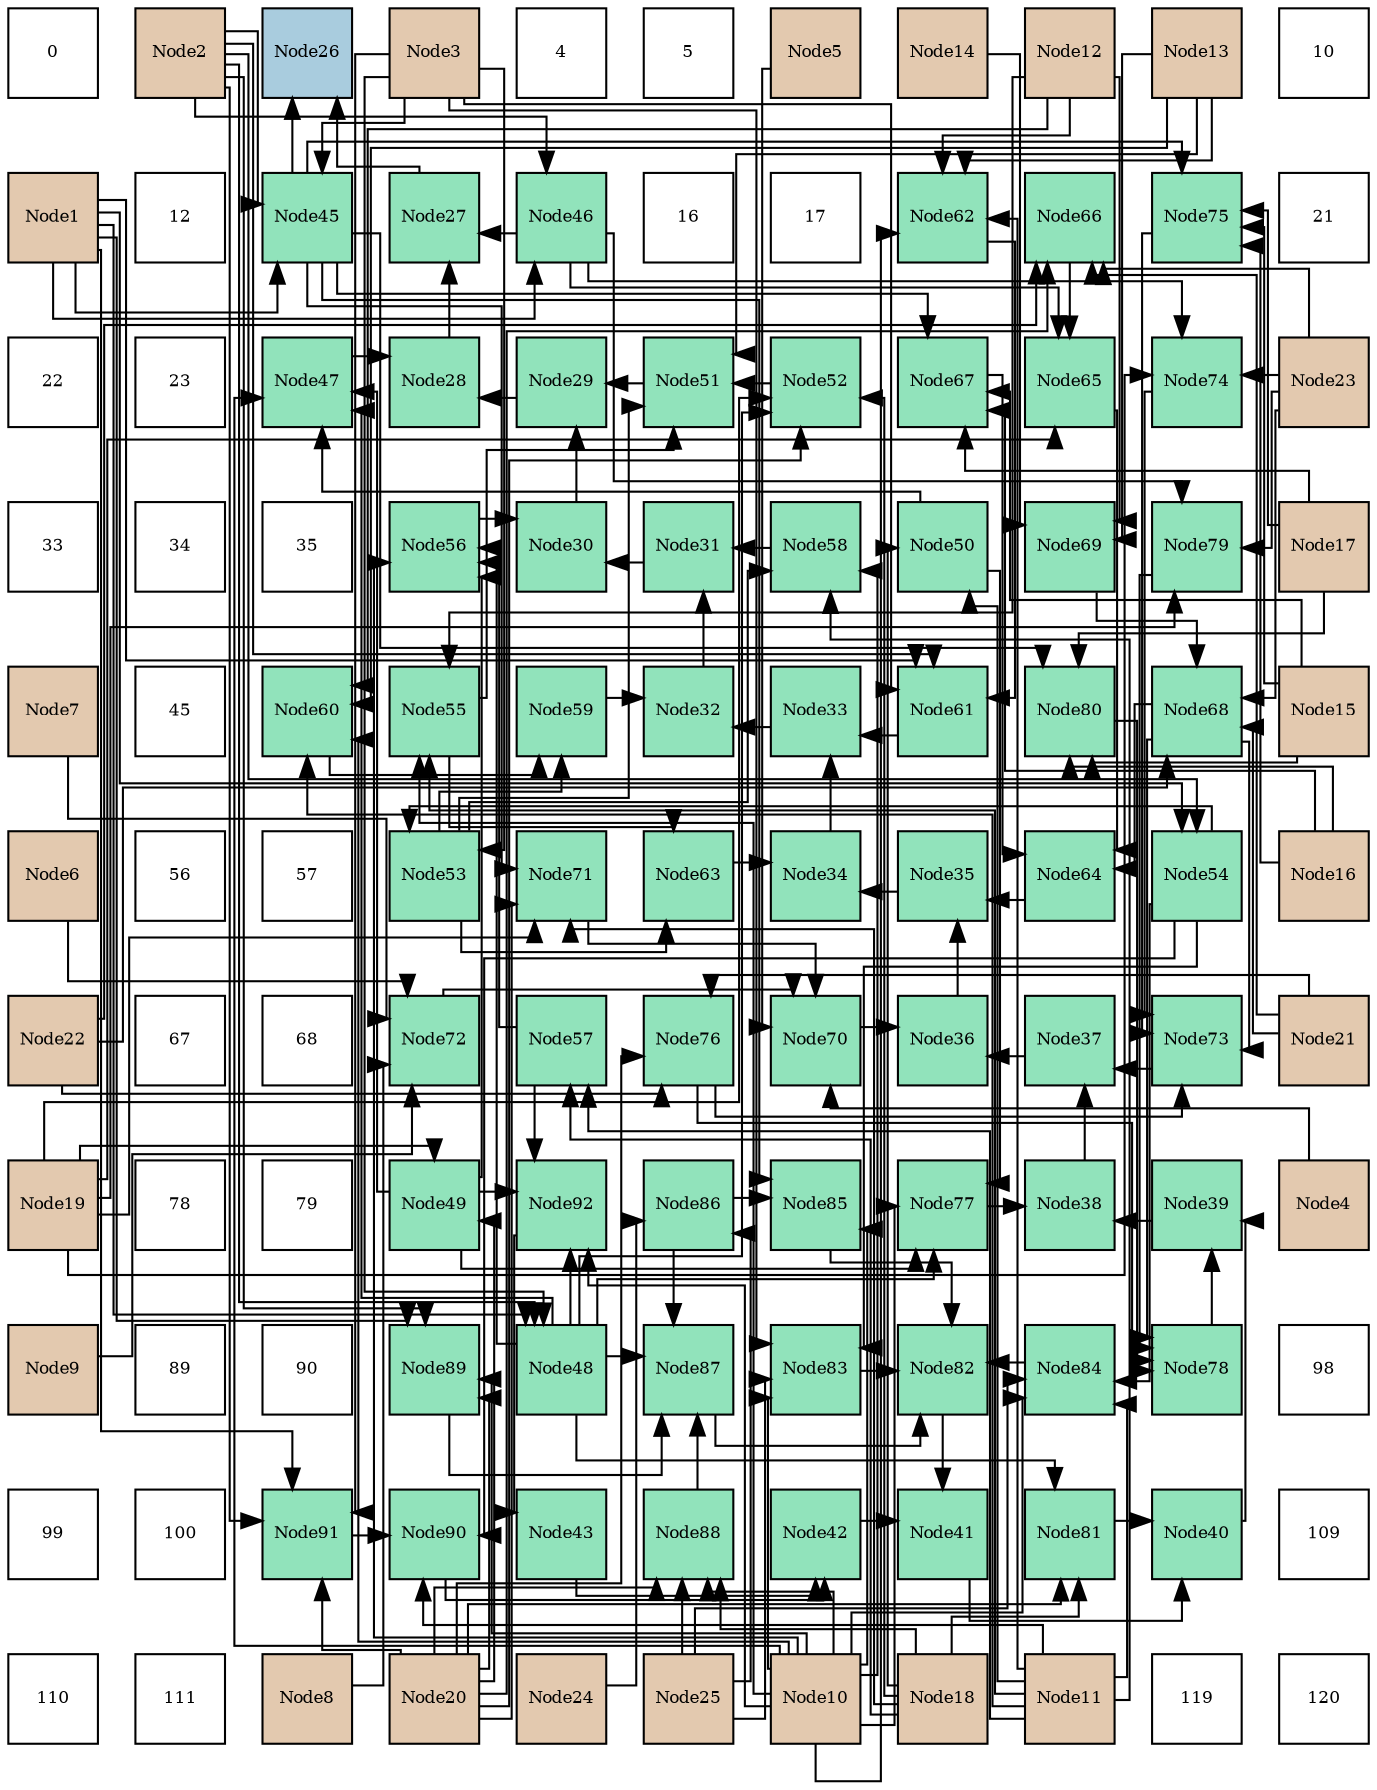 digraph layout{
 rankdir=TB;
 splines=ortho;
 node [style=filled shape=square fixedsize=true width=0.6];
0[label="0", fontsize=8, fillcolor="#ffffff"];
1[label="Node2", fontsize=8, fillcolor="#e3c9af"];
2[label="Node26", fontsize=8, fillcolor="#a9ccde"];
3[label="Node3", fontsize=8, fillcolor="#e3c9af"];
4[label="4", fontsize=8, fillcolor="#ffffff"];
5[label="5", fontsize=8, fillcolor="#ffffff"];
6[label="Node5", fontsize=8, fillcolor="#e3c9af"];
7[label="Node14", fontsize=8, fillcolor="#e3c9af"];
8[label="Node12", fontsize=8, fillcolor="#e3c9af"];
9[label="Node13", fontsize=8, fillcolor="#e3c9af"];
10[label="10", fontsize=8, fillcolor="#ffffff"];
11[label="Node1", fontsize=8, fillcolor="#e3c9af"];
12[label="12", fontsize=8, fillcolor="#ffffff"];
13[label="Node45", fontsize=8, fillcolor="#91e3bb"];
14[label="Node27", fontsize=8, fillcolor="#91e3bb"];
15[label="Node46", fontsize=8, fillcolor="#91e3bb"];
16[label="16", fontsize=8, fillcolor="#ffffff"];
17[label="17", fontsize=8, fillcolor="#ffffff"];
18[label="Node62", fontsize=8, fillcolor="#91e3bb"];
19[label="Node66", fontsize=8, fillcolor="#91e3bb"];
20[label="Node75", fontsize=8, fillcolor="#91e3bb"];
21[label="21", fontsize=8, fillcolor="#ffffff"];
22[label="22", fontsize=8, fillcolor="#ffffff"];
23[label="23", fontsize=8, fillcolor="#ffffff"];
24[label="Node47", fontsize=8, fillcolor="#91e3bb"];
25[label="Node28", fontsize=8, fillcolor="#91e3bb"];
26[label="Node29", fontsize=8, fillcolor="#91e3bb"];
27[label="Node51", fontsize=8, fillcolor="#91e3bb"];
28[label="Node52", fontsize=8, fillcolor="#91e3bb"];
29[label="Node67", fontsize=8, fillcolor="#91e3bb"];
30[label="Node65", fontsize=8, fillcolor="#91e3bb"];
31[label="Node74", fontsize=8, fillcolor="#91e3bb"];
32[label="Node23", fontsize=8, fillcolor="#e3c9af"];
33[label="33", fontsize=8, fillcolor="#ffffff"];
34[label="34", fontsize=8, fillcolor="#ffffff"];
35[label="35", fontsize=8, fillcolor="#ffffff"];
36[label="Node56", fontsize=8, fillcolor="#91e3bb"];
37[label="Node30", fontsize=8, fillcolor="#91e3bb"];
38[label="Node31", fontsize=8, fillcolor="#91e3bb"];
39[label="Node58", fontsize=8, fillcolor="#91e3bb"];
40[label="Node50", fontsize=8, fillcolor="#91e3bb"];
41[label="Node69", fontsize=8, fillcolor="#91e3bb"];
42[label="Node79", fontsize=8, fillcolor="#91e3bb"];
43[label="Node17", fontsize=8, fillcolor="#e3c9af"];
44[label="Node7", fontsize=8, fillcolor="#e3c9af"];
45[label="45", fontsize=8, fillcolor="#ffffff"];
46[label="Node60", fontsize=8, fillcolor="#91e3bb"];
47[label="Node55", fontsize=8, fillcolor="#91e3bb"];
48[label="Node59", fontsize=8, fillcolor="#91e3bb"];
49[label="Node32", fontsize=8, fillcolor="#91e3bb"];
50[label="Node33", fontsize=8, fillcolor="#91e3bb"];
51[label="Node61", fontsize=8, fillcolor="#91e3bb"];
52[label="Node80", fontsize=8, fillcolor="#91e3bb"];
53[label="Node68", fontsize=8, fillcolor="#91e3bb"];
54[label="Node15", fontsize=8, fillcolor="#e3c9af"];
55[label="Node6", fontsize=8, fillcolor="#e3c9af"];
56[label="56", fontsize=8, fillcolor="#ffffff"];
57[label="57", fontsize=8, fillcolor="#ffffff"];
58[label="Node53", fontsize=8, fillcolor="#91e3bb"];
59[label="Node71", fontsize=8, fillcolor="#91e3bb"];
60[label="Node63", fontsize=8, fillcolor="#91e3bb"];
61[label="Node34", fontsize=8, fillcolor="#91e3bb"];
62[label="Node35", fontsize=8, fillcolor="#91e3bb"];
63[label="Node64", fontsize=8, fillcolor="#91e3bb"];
64[label="Node54", fontsize=8, fillcolor="#91e3bb"];
65[label="Node16", fontsize=8, fillcolor="#e3c9af"];
66[label="Node22", fontsize=8, fillcolor="#e3c9af"];
67[label="67", fontsize=8, fillcolor="#ffffff"];
68[label="68", fontsize=8, fillcolor="#ffffff"];
69[label="Node72", fontsize=8, fillcolor="#91e3bb"];
70[label="Node57", fontsize=8, fillcolor="#91e3bb"];
71[label="Node76", fontsize=8, fillcolor="#91e3bb"];
72[label="Node70", fontsize=8, fillcolor="#91e3bb"];
73[label="Node36", fontsize=8, fillcolor="#91e3bb"];
74[label="Node37", fontsize=8, fillcolor="#91e3bb"];
75[label="Node73", fontsize=8, fillcolor="#91e3bb"];
76[label="Node21", fontsize=8, fillcolor="#e3c9af"];
77[label="Node19", fontsize=8, fillcolor="#e3c9af"];
78[label="78", fontsize=8, fillcolor="#ffffff"];
79[label="79", fontsize=8, fillcolor="#ffffff"];
80[label="Node49", fontsize=8, fillcolor="#91e3bb"];
81[label="Node92", fontsize=8, fillcolor="#91e3bb"];
82[label="Node86", fontsize=8, fillcolor="#91e3bb"];
83[label="Node85", fontsize=8, fillcolor="#91e3bb"];
84[label="Node77", fontsize=8, fillcolor="#91e3bb"];
85[label="Node38", fontsize=8, fillcolor="#91e3bb"];
86[label="Node39", fontsize=8, fillcolor="#91e3bb"];
87[label="Node4", fontsize=8, fillcolor="#e3c9af"];
88[label="Node9", fontsize=8, fillcolor="#e3c9af"];
89[label="89", fontsize=8, fillcolor="#ffffff"];
90[label="90", fontsize=8, fillcolor="#ffffff"];
91[label="Node89", fontsize=8, fillcolor="#91e3bb"];
92[label="Node48", fontsize=8, fillcolor="#91e3bb"];
93[label="Node87", fontsize=8, fillcolor="#91e3bb"];
94[label="Node83", fontsize=8, fillcolor="#91e3bb"];
95[label="Node82", fontsize=8, fillcolor="#91e3bb"];
96[label="Node84", fontsize=8, fillcolor="#91e3bb"];
97[label="Node78", fontsize=8, fillcolor="#91e3bb"];
98[label="98", fontsize=8, fillcolor="#ffffff"];
99[label="99", fontsize=8, fillcolor="#ffffff"];
100[label="100", fontsize=8, fillcolor="#ffffff"];
101[label="Node91", fontsize=8, fillcolor="#91e3bb"];
102[label="Node90", fontsize=8, fillcolor="#91e3bb"];
103[label="Node43", fontsize=8, fillcolor="#91e3bb"];
104[label="Node88", fontsize=8, fillcolor="#91e3bb"];
105[label="Node42", fontsize=8, fillcolor="#91e3bb"];
106[label="Node41", fontsize=8, fillcolor="#91e3bb"];
107[label="Node81", fontsize=8, fillcolor="#91e3bb"];
108[label="Node40", fontsize=8, fillcolor="#91e3bb"];
109[label="109", fontsize=8, fillcolor="#ffffff"];
110[label="110", fontsize=8, fillcolor="#ffffff"];
111[label="111", fontsize=8, fillcolor="#ffffff"];
112[label="Node8", fontsize=8, fillcolor="#e3c9af"];
113[label="Node20", fontsize=8, fillcolor="#e3c9af"];
114[label="Node24", fontsize=8, fillcolor="#e3c9af"];
115[label="Node25", fontsize=8, fillcolor="#e3c9af"];
116[label="Node10", fontsize=8, fillcolor="#e3c9af"];
117[label="Node18", fontsize=8, fillcolor="#e3c9af"];
118[label="Node11", fontsize=8, fillcolor="#e3c9af"];
119[label="119", fontsize=8, fillcolor="#ffffff"];
120[label="120", fontsize=8, fillcolor="#ffffff"];
edge [constraint=false, style=vis];14 -> 2;
13 -> 2;
25 -> 14;
15 -> 14;
26 -> 25;
24 -> 25;
37 -> 26;
27 -> 26;
38 -> 37;
36 -> 37;
49 -> 38;
39 -> 38;
50 -> 49;
48 -> 49;
61 -> 50;
51 -> 50;
62 -> 61;
60 -> 61;
73 -> 62;
63 -> 62;
74 -> 73;
72 -> 73;
85 -> 74;
75 -> 74;
86 -> 85;
84 -> 85;
108 -> 86;
97 -> 86;
106 -> 108;
107 -> 108;
105 -> 106;
95 -> 106;
103 -> 105;
102 -> 105;
81 -> 103;
28 -> 27;
58 -> 27;
47 -> 27;
9 -> 27;
58 -> 39;
116 -> 39;
118 -> 39;
58 -> 48;
46 -> 48;
58 -> 60;
47 -> 60;
30 -> 63;
29 -> 63;
53 -> 63;
59 -> 72;
69 -> 72;
87 -> 72;
6 -> 72;
53 -> 75;
31 -> 75;
20 -> 75;
71 -> 75;
53 -> 97;
42 -> 97;
52 -> 97;
71 -> 97;
94 -> 95;
96 -> 95;
83 -> 95;
93 -> 95;
92 -> 24;
80 -> 24;
40 -> 24;
116 -> 24;
92 -> 28;
117 -> 28;
77 -> 28;
113 -> 28;
64 -> 58;
3 -> 58;
92 -> 36;
80 -> 36;
70 -> 36;
116 -> 36;
18 -> 51;
11 -> 51;
1 -> 51;
3 -> 51;
15 -> 30;
19 -> 30;
77 -> 30;
13 -> 29;
54 -> 29;
65 -> 29;
43 -> 29;
41 -> 53;
76 -> 53;
66 -> 53;
32 -> 53;
13 -> 59;
117 -> 59;
77 -> 59;
113 -> 59;
15 -> 31;
77 -> 31;
32 -> 31;
13 -> 20;
54 -> 20;
65 -> 20;
43 -> 20;
92 -> 84;
80 -> 84;
40 -> 84;
116 -> 84;
15 -> 42;
77 -> 42;
32 -> 42;
13 -> 52;
54 -> 52;
65 -> 52;
43 -> 52;
92 -> 107;
117 -> 107;
113 -> 107;
64 -> 94;
3 -> 94;
116 -> 94;
115 -> 94;
64 -> 96;
116 -> 96;
118 -> 96;
115 -> 96;
13 -> 83;
82 -> 83;
116 -> 83;
92 -> 93;
82 -> 93;
104 -> 93;
91 -> 93;
64 -> 102;
101 -> 102;
118 -> 102;
92 -> 81;
80 -> 81;
70 -> 81;
116 -> 81;
11 -> 13;
1 -> 13;
3 -> 13;
11 -> 15;
1 -> 15;
11 -> 92;
1 -> 92;
3 -> 92;
77 -> 80;
113 -> 80;
118 -> 40;
117 -> 40;
11 -> 64;
1 -> 64;
116 -> 47;
118 -> 47;
8 -> 47;
118 -> 70;
117 -> 70;
116 -> 46;
118 -> 46;
8 -> 46;
9 -> 46;
116 -> 18;
118 -> 18;
8 -> 18;
9 -> 18;
113 -> 19;
76 -> 19;
66 -> 19;
32 -> 19;
8 -> 41;
9 -> 41;
7 -> 41;
55 -> 69;
44 -> 69;
112 -> 69;
88 -> 69;
113 -> 71;
76 -> 71;
66 -> 71;
114 -> 82;
115 -> 82;
116 -> 104;
117 -> 104;
113 -> 104;
115 -> 104;
11 -> 91;
1 -> 91;
116 -> 91;
113 -> 91;
11 -> 101;
1 -> 101;
3 -> 101;
113 -> 101;
edge [constraint=true, style=invis];
0 -> 11 -> 22 -> 33 -> 44 -> 55 -> 66 -> 77 -> 88 -> 99 -> 110;
1 -> 12 -> 23 -> 34 -> 45 -> 56 -> 67 -> 78 -> 89 -> 100 -> 111;
2 -> 13 -> 24 -> 35 -> 46 -> 57 -> 68 -> 79 -> 90 -> 101 -> 112;
3 -> 14 -> 25 -> 36 -> 47 -> 58 -> 69 -> 80 -> 91 -> 102 -> 113;
4 -> 15 -> 26 -> 37 -> 48 -> 59 -> 70 -> 81 -> 92 -> 103 -> 114;
5 -> 16 -> 27 -> 38 -> 49 -> 60 -> 71 -> 82 -> 93 -> 104 -> 115;
6 -> 17 -> 28 -> 39 -> 50 -> 61 -> 72 -> 83 -> 94 -> 105 -> 116;
7 -> 18 -> 29 -> 40 -> 51 -> 62 -> 73 -> 84 -> 95 -> 106 -> 117;
8 -> 19 -> 30 -> 41 -> 52 -> 63 -> 74 -> 85 -> 96 -> 107 -> 118;
9 -> 20 -> 31 -> 42 -> 53 -> 64 -> 75 -> 86 -> 97 -> 108 -> 119;
10 -> 21 -> 32 -> 43 -> 54 -> 65 -> 76 -> 87 -> 98 -> 109 -> 120;
rank = same {0 -> 1 -> 2 -> 3 -> 4 -> 5 -> 6 -> 7 -> 8 -> 9 -> 10};
rank = same {11 -> 12 -> 13 -> 14 -> 15 -> 16 -> 17 -> 18 -> 19 -> 20 -> 21};
rank = same {22 -> 23 -> 24 -> 25 -> 26 -> 27 -> 28 -> 29 -> 30 -> 31 -> 32};
rank = same {33 -> 34 -> 35 -> 36 -> 37 -> 38 -> 39 -> 40 -> 41 -> 42 -> 43};
rank = same {44 -> 45 -> 46 -> 47 -> 48 -> 49 -> 50 -> 51 -> 52 -> 53 -> 54};
rank = same {55 -> 56 -> 57 -> 58 -> 59 -> 60 -> 61 -> 62 -> 63 -> 64 -> 65};
rank = same {66 -> 67 -> 68 -> 69 -> 70 -> 71 -> 72 -> 73 -> 74 -> 75 -> 76};
rank = same {77 -> 78 -> 79 -> 80 -> 81 -> 82 -> 83 -> 84 -> 85 -> 86 -> 87};
rank = same {88 -> 89 -> 90 -> 91 -> 92 -> 93 -> 94 -> 95 -> 96 -> 97 -> 98};
rank = same {99 -> 100 -> 101 -> 102 -> 103 -> 104 -> 105 -> 106 -> 107 -> 108 -> 109};
rank = same {110 -> 111 -> 112 -> 113 -> 114 -> 115 -> 116 -> 117 -> 118 -> 119 -> 120};
}